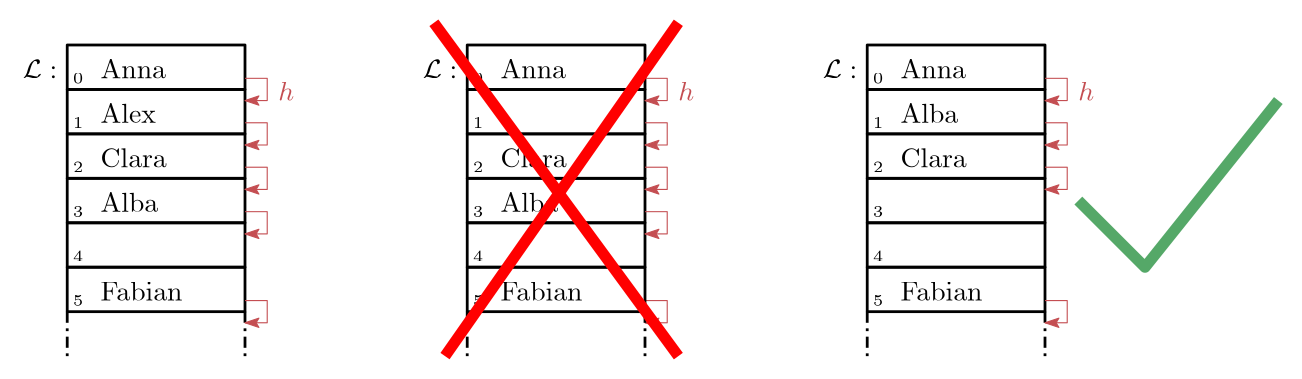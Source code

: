 <?xml version="1.0"?>
<!DOCTYPE ipe SYSTEM "ipe.dtd">
<ipe version="70218" creator="Ipe 7.2.24">
<info created="D:20210624001852" modified="D:20230901152105"/>
<ipestyle name="basic">
<symbol name="arrow/arc(spx)">
<path stroke="sym-stroke" fill="sym-stroke" pen="sym-pen">
0 0 m
-1 0.333 l
-1 -0.333 l
h
</path>
</symbol>
<symbol name="arrow/farc(spx)">
<path stroke="sym-stroke" fill="white" pen="sym-pen">
0 0 m
-1 0.333 l
-1 -0.333 l
h
</path>
</symbol>
<symbol name="arrow/ptarc(spx)">
<path stroke="sym-stroke" fill="sym-stroke" pen="sym-pen">
0 0 m
-1 0.333 l
-0.8 0 l
-1 -0.333 l
h
</path>
</symbol>
<symbol name="arrow/fptarc(spx)">
<path stroke="sym-stroke" fill="white" pen="sym-pen">
0 0 m
-1 0.333 l
-0.8 0 l
-1 -0.333 l
h
</path>
</symbol>
<symbol name="mark/circle(sx)" transformations="translations">
<path fill="sym-stroke">
0.6 0 0 0.6 0 0 e
0.4 0 0 0.4 0 0 e
</path>
</symbol>
<symbol name="mark/disk(sx)" transformations="translations">
<path fill="sym-stroke">
0.6 0 0 0.6 0 0 e
</path>
</symbol>
<symbol name="mark/fdisk(sfx)" transformations="translations">
<group>
<path fill="sym-fill">
0.5 0 0 0.5 0 0 e
</path>
<path fill="sym-stroke" fillrule="eofill">
0.6 0 0 0.6 0 0 e
0.4 0 0 0.4 0 0 e
</path>
</group>
</symbol>
<symbol name="mark/box(sx)" transformations="translations">
<path fill="sym-stroke" fillrule="eofill">
-0.6 -0.6 m
0.6 -0.6 l
0.6 0.6 l
-0.6 0.6 l
h
-0.4 -0.4 m
0.4 -0.4 l
0.4 0.4 l
-0.4 0.4 l
h
</path>
</symbol>
<symbol name="mark/square(sx)" transformations="translations">
<path fill="sym-stroke">
-0.6 -0.6 m
0.6 -0.6 l
0.6 0.6 l
-0.6 0.6 l
h
</path>
</symbol>
<symbol name="mark/fsquare(sfx)" transformations="translations">
<group>
<path fill="sym-fill">
-0.5 -0.5 m
0.5 -0.5 l
0.5 0.5 l
-0.5 0.5 l
h
</path>
<path fill="sym-stroke" fillrule="eofill">
-0.6 -0.6 m
0.6 -0.6 l
0.6 0.6 l
-0.6 0.6 l
h
-0.4 -0.4 m
0.4 -0.4 l
0.4 0.4 l
-0.4 0.4 l
h
</path>
</group>
</symbol>
<symbol name="mark/cross(sx)" transformations="translations">
<group>
<path fill="sym-stroke">
-0.43 -0.57 m
0.57 0.43 l
0.43 0.57 l
-0.57 -0.43 l
h
</path>
<path fill="sym-stroke">
-0.43 0.57 m
0.57 -0.43 l
0.43 -0.57 l
-0.57 0.43 l
h
</path>
</group>
</symbol>
<symbol name="arrow/fnormal(spx)">
<path stroke="sym-stroke" fill="white" pen="sym-pen">
0 0 m
-1 0.333 l
-1 -0.333 l
h
</path>
</symbol>
<symbol name="arrow/pointed(spx)">
<path stroke="sym-stroke" fill="sym-stroke" pen="sym-pen">
0 0 m
-1 0.333 l
-0.8 0 l
-1 -0.333 l
h
</path>
</symbol>
<symbol name="arrow/fpointed(spx)">
<path stroke="sym-stroke" fill="white" pen="sym-pen">
0 0 m
-1 0.333 l
-0.8 0 l
-1 -0.333 l
h
</path>
</symbol>
<symbol name="arrow/linear(spx)">
<path stroke="sym-stroke" pen="sym-pen">
-1 0.333 m
0 0 l
-1 -0.333 l
</path>
</symbol>
<symbol name="arrow/fdouble(spx)">
<path stroke="sym-stroke" fill="white" pen="sym-pen">
0 0 m
-1 0.333 l
-1 -0.333 l
h
-1 0 m
-2 0.333 l
-2 -0.333 l
h
</path>
</symbol>
<symbol name="arrow/double(spx)">
<path stroke="sym-stroke" fill="sym-stroke" pen="sym-pen">
0 0 m
-1 0.333 l
-1 -0.333 l
h
-1 0 m
-2 0.333 l
-2 -0.333 l
h
</path>
</symbol>
<anglesize name="22.5 deg" value="22.5"/>
<anglesize name="30 deg" value="30"/>
<anglesize name="45 deg" value="45"/>
<anglesize name="60 deg" value="60"/>
<anglesize name="90 deg" value="90"/>
<arrowsize name="large" value="10"/>
<arrowsize name="small" value="5"/>
<arrowsize name="tiny" value="3"/>
<color name="blue" value="0 0 1"/>
<color name="brown" value="0.647 0.165 0.165"/>
<color name="darkblue" value="0 0 0.545"/>
<color name="darkcyan" value="0 0.545 0.545"/>
<color name="darkgray" value="0.663"/>
<color name="darkgreen" value="0 0.392 0"/>
<color name="darkmagenta" value="0.545 0 0.545"/>
<color name="darkorange" value="1 0.549 0"/>
<color name="darkred" value="0.545 0 0"/>
<color name="gold" value="1 0.843 0"/>
<color name="gray" value="0.745"/>
<color name="green" value="0 1 0"/>
<color name="lightblue" value="0.678 0.847 0.902"/>
<color name="lightcyan" value="0.878 1 1"/>
<color name="lightgray" value="0.827"/>
<color name="lightgreen" value="0.565 0.933 0.565"/>
<color name="lightyellow" value="1 1 0.878"/>
<color name="navy" value="0 0 0.502"/>
<color name="orange" value="1 0.647 0"/>
<color name="pink" value="1 0.753 0.796"/>
<color name="purple" value="0.627 0.125 0.941"/>
<color name="red" value="1 0 0"/>
<color name="sbblue" value="0.298 0.447 0.79"/>
<color name="sbgreen" value="0.333 0.658 0.407"/>
<color name="sborange" value="0.866 0.517 0.321"/>
<color name="sbpurple" value="0.505 0.447 0.698"/>
<color name="sbred" value="0.768 0.305 0.321"/>
<color name="seagreen" value="0.18 0.545 0.341"/>
<color name="turquoise" value="0.251 0.878 0.816"/>
<color name="verydarkgray" value="0.4"/>
<color name="violet" value="0.933 0.51 0.933"/>
<color name="yellow" value="1 1 0"/>
<dashstyle name="dash dot dotted" value="[4 2 1 2 1 2] 0"/>
<dashstyle name="dash dotted" value="[4 2 1 2] 0"/>
<dashstyle name="dashed" value="[4] 0"/>
<dashstyle name="dotted" value="[1 3] 0"/>
<gridsize name="10 pts (~3.5 mm)" value="10"/>
<gridsize name="14 pts (~5 mm)" value="14"/>
<gridsize name="16 pts (~6 mm)" value="16"/>
<gridsize name="20 pts (~7 mm)" value="20"/>
<gridsize name="28 pts (~10 mm)" value="28"/>
<gridsize name="32 pts (~12 mm)" value="32"/>
<gridsize name="4 pts" value="4"/>
<gridsize name="56 pts (~20 mm)" value="56"/>
<gridsize name="8 pts (~3 mm)" value="8"/>
<opacity name="10%" value="0.1"/>
<opacity name="30%" value="0.3"/>
<opacity name="50%" value="0.5"/>
<opacity name="75%" value="0.75"/>
<pen name="fat" value="1.2"/>
<pen name="heavier" value="0.8"/>
<pen name="ultrafat" value="2"/>
<symbolsize name="large" value="5"/>
<symbolsize name="small" value="2"/>
<symbolsize name="tiny" value="1.1"/>
<textsize name="Huge" value="\Huge"/>
<textsize name="LARGE" value="\LARGE"/>
<textsize name="Large" value="\Large"/>
<textsize name="footnote" value="\footnotesize"/>
<textsize name="huge" value="\huge"/>
<textsize name="large" value="\large"/>
<textsize name="small" value="\small"/>
<textsize name="tiny" value="\tiny"/>
<textstyle name="center" begin="\begin{center}" end="\end{center}"/>
<textstyle name="item" begin="\begin{itemize}\item{}" end="\end{itemize}"/>
<textstyle name="itemize" begin="\begin{itemize}" end="\end{itemize}"/>
<tiling name="falling" angle="-60" step="4" width="1"/>
<tiling name="rising" angle="30" step="4" width="1"/>
</ipestyle>
<page>
<layer name="alpha"/>
<view layers="alpha" active="alpha"/>
<path layer="alpha" fill="white">
8 800 m
8 664 l
476 664 l
476 800 l
h
</path>
<path matrix="1 0 0 1 0 -112" stroke="sbred" arrow="ptarc/small">
240 804 m
248 804 l
248 796 l
240 796 l
</path>
<text matrix="1 0 0 1 140 -32" transformations="translations" pos="48 772" stroke="black" type="label" width="23.827" height="6.918" depth="0" valign="baseline">Clara</text>
<text matrix="1 0 0 1 -16 56" transformations="translations" pos="32 716" stroke="black" type="label" width="12.406" height="6.808" depth="0" valign="baseline" style="math">\mathcal{L}:</text>
<text matrix="1 0 0 1 -84 -44" transformations="translations" pos="192 808" stroke="sbred" type="label" width="5.74" height="6.918" depth="0" valign="baseline" style="math">h</text>
<text matrix="1 0 0 1 -4 0" transformations="translations" pos="48 772" stroke="black" type="label" width="23.523" height="6.808" depth="0" valign="baseline">Anna</text>
<text matrix="1 0 0 1 -4 -16" transformations="translations" pos="48 772" stroke="black" type="label" width="19.925" height="6.918" depth="0" valign="baseline">Alex</text>
<text matrix="1 0 0 1 -4 -32" transformations="translations" pos="48 772" stroke="black" type="label" width="23.827" height="6.918" depth="0" valign="baseline">Clara</text>
<text matrix="1 0 0 1 -4 -48" transformations="translations" pos="48 772" stroke="black" type="label" width="20.756" height="6.918" depth="0" valign="baseline">Alba</text>
<path stroke="black" pen="1">
32 784 m
32 768 l
96 768 l
96 784 l
h
</path>
<path stroke="black" pen="1">
32 768 m
32 752 l
96 752 l
96 768 l
h
</path>
<path stroke="black" pen="1">
32 752 m
32 736 l
96 736 l
96 752 l
h
</path>
<path stroke="black" pen="1">
32 736 m
32 720 l
96 720 l
96 736 l
h
</path>
<text matrix="1 0 0 1 -1.917 -17.8959" transformations="translations" pos="36 788" stroke="black" type="label" width="3.653" height="3.852" depth="0" valign="baseline" size="6">0</text>
<text matrix="1 0 0 1 -1.917 -33.8959" transformations="translations" pos="36 788" stroke="black" type="label" width="3.653" height="3.852" depth="0" valign="baseline" size="6">1</text>
<text matrix="1 0 0 1 -1.917 -49.8959" transformations="translations" pos="36 788" stroke="black" type="label" width="3.653" height="3.852" depth="0" valign="baseline" size="6">2</text>
<text matrix="1 0 0 1 -1.917 -65.8959" transformations="translations" pos="36 788" stroke="black" type="label" width="3.653" height="3.852" depth="0" valign="baseline" size="6">3</text>
<path matrix="1 0 0 1 -144 -32" stroke="sbred" arrow="ptarc/small">
240 804 m
248 804 l
248 796 l
240 796 l
</path>
<path matrix="1 0 0 1 -144 -48" stroke="sbred" arrow="ptarc/small">
240 804 m
248 804 l
248 796 l
240 796 l
</path>
<path matrix="1 0 0 1 -144 -64" stroke="sbred" arrow="ptarc/small">
240 804 m
248 804 l
248 796 l
240 796 l
</path>
<text matrix="1 0 0 1 128 56" transformations="translations" pos="32 716" stroke="black" type="label" width="12.406" height="6.808" depth="0" valign="baseline" style="math">\mathcal{L}:</text>
<text matrix="1 0 0 1 272 56" transformations="translations" pos="32 716" stroke="black" type="label" width="12.406" height="6.808" depth="0" valign="baseline" style="math">\mathcal{L}:</text>
<path stroke="sbgreen" pen="4">
396 728 m
420 704 l
468 764 l
</path>
<path stroke="black" pen="1">
32 720 m
32 704 l
96 704 l
96 720 l
h
</path>
<path stroke="black" pen="1">
32 704 m
32 688 l
96 688 l
96 704 l
h
</path>
<path stroke="black" dash="dash dotted" pen="1">
32 688 m
32 672 l
</path>
<path stroke="black" dash="dash dotted" pen="1">
96 688 m
96 672 l
</path>
<text matrix="1 0 0 1 -4 -80" transformations="translations" pos="48 772" stroke="black" type="label" width="29.473" height="6.918" depth="0" valign="baseline">Fabian</text>
<text matrix="1 0 0 1 -1.917 -81.8959" transformations="translations" pos="36 788" stroke="black" type="label" width="3.653" height="3.852" depth="0" valign="baseline" size="6">4</text>
<text matrix="1 0 0 1 -1.917 -97.8959" transformations="translations" pos="36 788" stroke="black" type="label" width="3.653" height="3.852" depth="0" valign="baseline" size="6">5</text>
<text matrix="1 0 0 1 60 -44" transformations="translations" pos="192 808" stroke="sbred" type="label" width="5.74" height="6.918" depth="0" valign="baseline" style="math">h</text>
<text matrix="1 0 0 1 140 0" transformations="translations" pos="48 772" stroke="black" type="label" width="23.523" height="6.808" depth="0" valign="baseline">Anna</text>
<text matrix="1 0 0 1 140 -48" transformations="translations" pos="48 772" stroke="black" type="label" width="20.756" height="6.918" depth="0" valign="baseline">Alba</text>
<path matrix="1 0 0 1 144 0" stroke="black" pen="1">
32 784 m
32 768 l
96 768 l
96 784 l
h
</path>
<path matrix="1 0 0 1 144 0" stroke="black" pen="1">
32 768 m
32 752 l
96 752 l
96 768 l
h
</path>
<path matrix="1 0 0 1 144 0" stroke="black" pen="1">
32 752 m
32 736 l
96 736 l
96 752 l
h
</path>
<path matrix="1 0 0 1 144 0" stroke="black" pen="1">
32 736 m
32 720 l
96 720 l
96 736 l
h
</path>
<text matrix="1 0 0 1 142.083 -17.8959" transformations="translations" pos="36 788" stroke="black" type="label" width="3.653" height="3.852" depth="0" valign="baseline" size="6">0</text>
<text matrix="1 0 0 1 142.083 -33.8959" transformations="translations" pos="36 788" stroke="black" type="label" width="3.653" height="3.852" depth="0" valign="baseline" size="6">1</text>
<text matrix="1 0 0 1 142.083 -49.8959" transformations="translations" pos="36 788" stroke="black" type="label" width="3.653" height="3.852" depth="0" valign="baseline" size="6">2</text>
<text matrix="1 0 0 1 142.083 -65.8959" transformations="translations" pos="36 788" stroke="black" type="label" width="3.653" height="3.852" depth="0" valign="baseline" size="6">3</text>
<path matrix="1 0 0 1 0 -32" stroke="sbred" arrow="ptarc/small">
240 804 m
248 804 l
248 796 l
240 796 l
</path>
<path matrix="1 0 0 1 144 0" stroke="black" pen="1">
32 720 m
32 704 l
96 704 l
96 720 l
h
</path>
<path matrix="1 0 0 1 144 0" stroke="black" pen="1">
32 704 m
32 688 l
96 688 l
96 704 l
h
</path>
<path matrix="1 0 0 1 144 0" stroke="black" dash="dash dotted" pen="1">
32 688 m
32 672 l
</path>
<path matrix="1 0 0 1 144 0" stroke="black" dash="dash dotted" pen="1">
96 688 m
96 672 l
</path>
<text matrix="1 0 0 1 140 -80" transformations="translations" pos="48 772" stroke="black" type="label" width="29.473" height="6.918" depth="0" valign="baseline">Fabian</text>
<text matrix="1 0 0 1 142.083 -81.8959" transformations="translations" pos="36 788" stroke="black" type="label" width="3.653" height="3.852" depth="0" valign="baseline" size="6">4</text>
<text matrix="1 0 0 1 142.083 -97.8959" transformations="translations" pos="36 788" stroke="black" type="label" width="3.653" height="3.852" depth="0" valign="baseline" size="6">5</text>
<text matrix="1 0 0 1 204 -44" transformations="translations" pos="192 808" stroke="sbred" type="label" width="5.74" height="6.918" depth="0" valign="baseline" style="math">h</text>
<text matrix="1 0 0 1 284 0" transformations="translations" pos="48 772" stroke="black" type="label" width="23.523" height="6.808" depth="0" valign="baseline">Anna</text>
<text matrix="1 0 0 1 284 -16" transformations="translations" pos="48 772" stroke="black" type="label" width="20.756" height="6.918" depth="0" valign="baseline">Alba</text>
<path matrix="1 0 0 1 288 0" stroke="black" pen="1">
32 784 m
32 768 l
96 768 l
96 784 l
h
</path>
<path matrix="1 0 0 1 288 0" stroke="black" pen="1">
32 768 m
32 752 l
96 752 l
96 768 l
h
</path>
<path matrix="1 0 0 1 288 0" stroke="black" pen="1">
32 752 m
32 736 l
96 736 l
96 752 l
h
</path>
<path matrix="1 0 0 1 288 0" stroke="black" pen="1">
32 736 m
32 720 l
96 720 l
96 736 l
h
</path>
<text matrix="1 0 0 1 286.083 -17.8959" transformations="translations" pos="36 788" stroke="black" type="label" width="3.653" height="3.852" depth="0" valign="baseline" size="6">0</text>
<text matrix="1 0 0 1 286.083 -33.8959" transformations="translations" pos="36 788" stroke="black" type="label" width="3.653" height="3.852" depth="0" valign="baseline" size="6">1</text>
<text matrix="1 0 0 1 286.083 -49.8959" transformations="translations" pos="36 788" stroke="black" type="label" width="3.653" height="3.852" depth="0" valign="baseline" size="6">2</text>
<text matrix="1 0 0 1 286.083 -65.8959" transformations="translations" pos="36 788" stroke="black" type="label" width="3.653" height="3.852" depth="0" valign="baseline" size="6">3</text>
<path matrix="1 0 0 1 144 -32" stroke="sbred" arrow="ptarc/small">
240 804 m
248 804 l
248 796 l
240 796 l
</path>
<path matrix="1 0 0 1 288 0" stroke="black" pen="1">
32 720 m
32 704 l
96 704 l
96 720 l
h
</path>
<path matrix="1 0 0 1 288 0" stroke="black" pen="1">
32 704 m
32 688 l
96 688 l
96 704 l
h
</path>
<path matrix="1 0 0 1 288 0" stroke="black" dash="dash dotted" pen="1">
32 688 m
32 672 l
</path>
<path matrix="1 0 0 1 288 0" stroke="black" dash="dash dotted" pen="1">
96 688 m
96 672 l
</path>
<text matrix="1 0 0 1 284 -80" transformations="translations" pos="48 772" stroke="black" type="label" width="29.473" height="6.918" depth="0" valign="baseline">Fabian</text>
<text matrix="1 0 0 1 286.083 -81.8959" transformations="translations" pos="36 788" stroke="black" type="label" width="3.653" height="3.852" depth="0" valign="baseline" size="6">4</text>
<text matrix="1 0 0 1 286.083 -97.8959" transformations="translations" pos="36 788" stroke="black" type="label" width="3.653" height="3.852" depth="0" valign="baseline" size="6">5</text>
<path matrix="1 0 0 1 144 -48" stroke="sbred" arrow="ptarc/small">
240 804 m
248 804 l
248 796 l
240 796 l
</path>
<path stroke="red" pen="4">
164 792 m
252 672 l
</path>
<path stroke="red" pen="4">
252 792 m
168 672 l
</path>
<path matrix="1 0 0 1 0 -48" stroke="sbred" arrow="ptarc/small">
240 804 m
248 804 l
248 796 l
240 796 l
</path>
<path matrix="1 0 0 1 -144 -80" stroke="sbred" arrow="ptarc/small">
240 804 m
248 804 l
248 796 l
240 796 l
</path>
<path matrix="1 0 0 1 0 -80" stroke="sbred" arrow="ptarc/small">
240 804 m
248 804 l
248 796 l
240 796 l
</path>
<text matrix="1 0 0 1 284 -32" transformations="translations" pos="48 772" stroke="black" type="label" width="23.827" height="6.918" depth="0" valign="baseline">Clara</text>
<path matrix="1 0 0 1 -144 -112" stroke="sbred" arrow="ptarc/small">
240 804 m
248 804 l
248 796 l
240 796 l
</path>
<path matrix="1 0 0 1 0 -64" stroke="sbred" arrow="ptarc/small">
240 804 m
248 804 l
248 796 l
240 796 l
</path>
<path matrix="1 0 0 1 144 -64" stroke="sbred" arrow="ptarc/small">
240 804 m
248 804 l
248 796 l
240 796 l
</path>
<path matrix="1 0 0 1 144 -112" stroke="sbred" arrow="ptarc/small">
240 804 m
248 804 l
248 796 l
240 796 l
</path>
</page>
</ipe>
